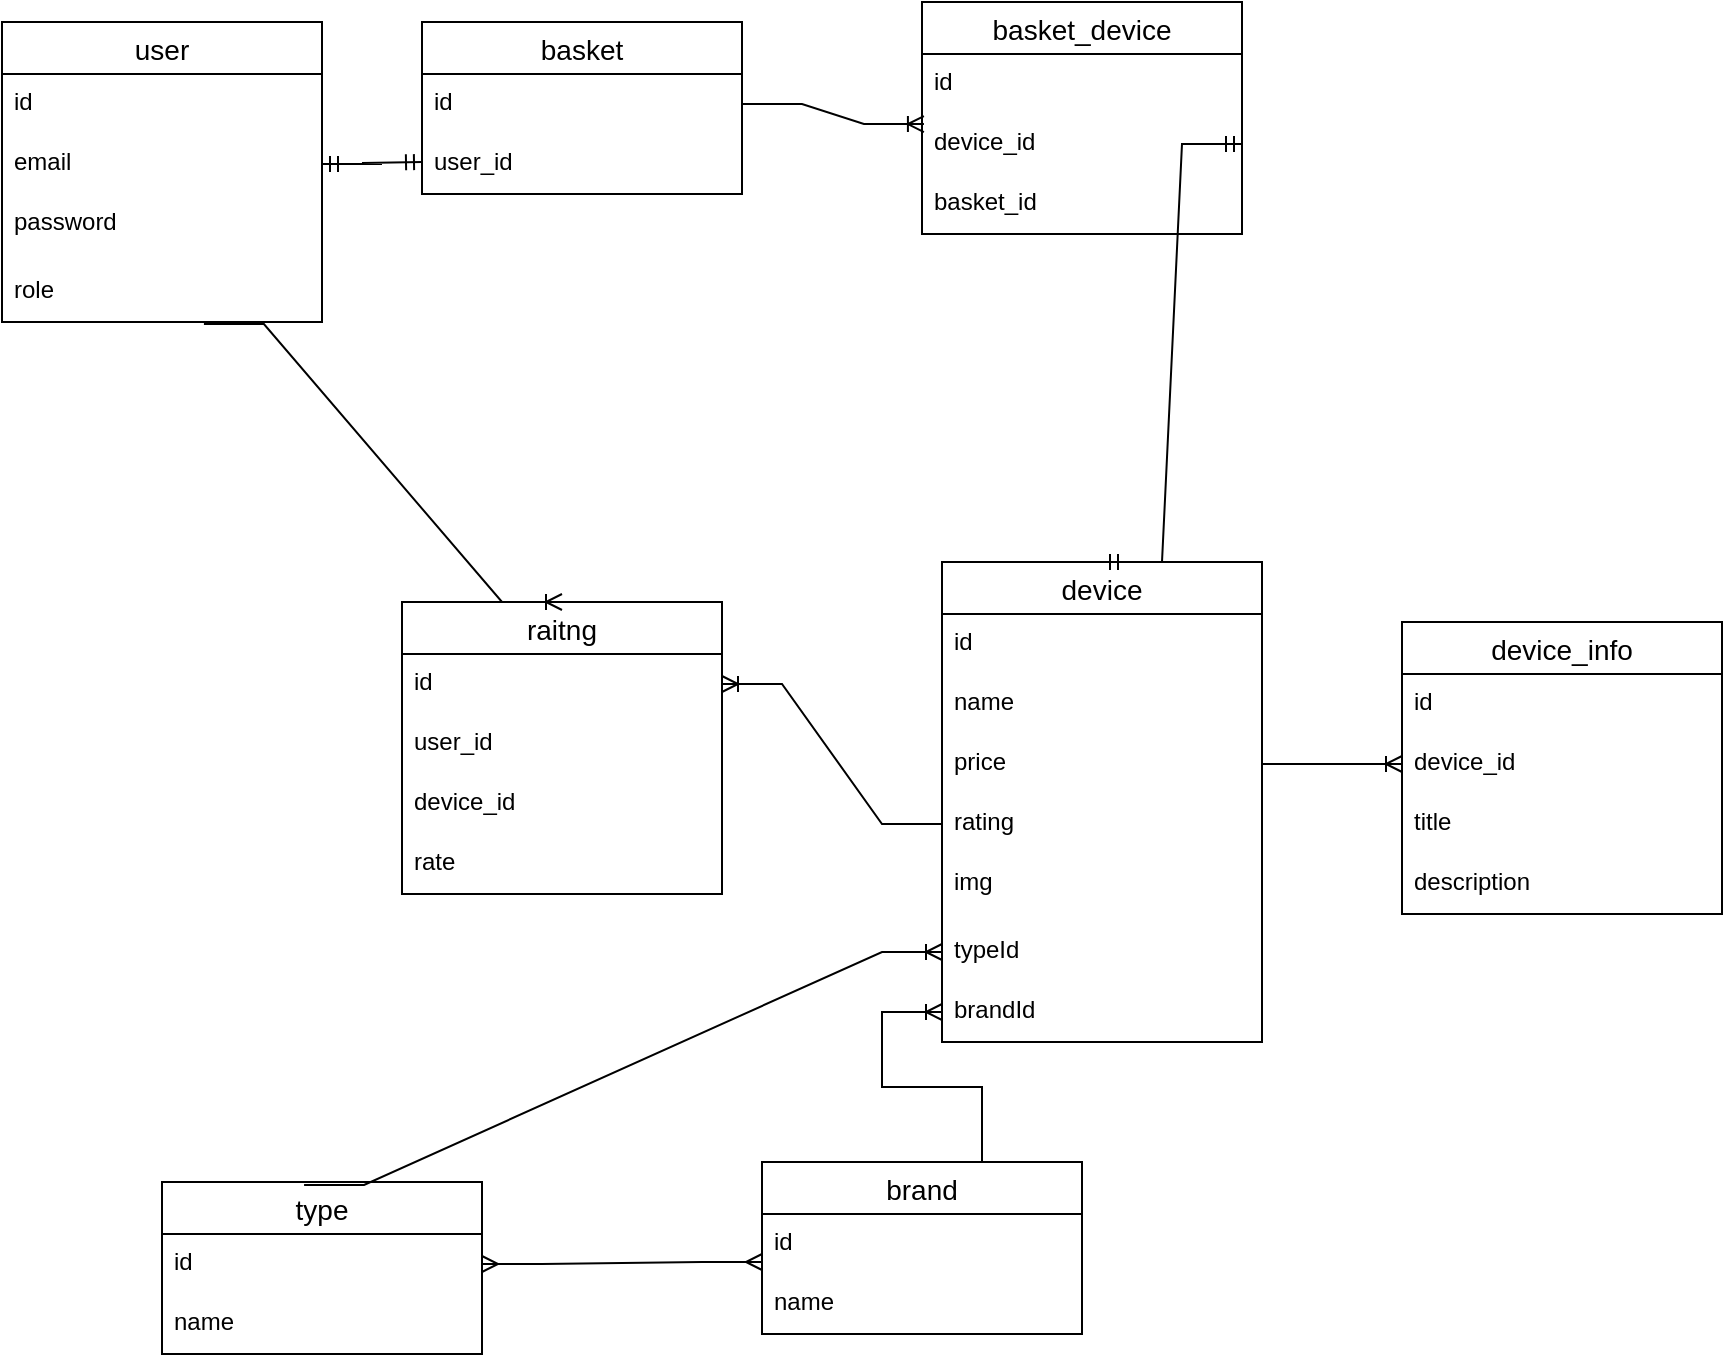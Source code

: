 <mxfile version="17.4.1" type="github">
  <diagram id="kRTFPVoint1_eMQ-8caV" name="Page-1">
    <mxGraphModel dx="1422" dy="780" grid="1" gridSize="10" guides="1" tooltips="1" connect="1" arrows="1" fold="1" page="1" pageScale="1" pageWidth="827" pageHeight="1169" math="0" shadow="0">
      <root>
        <mxCell id="0" />
        <mxCell id="1" parent="0" />
        <mxCell id="THQVeexKk8vaG9Q6y9Im-1" value="user" style="swimlane;fontStyle=0;childLayout=stackLayout;horizontal=1;startSize=26;horizontalStack=0;resizeParent=1;resizeParentMax=0;resizeLast=0;collapsible=1;marginBottom=0;align=center;fontSize=14;" vertex="1" parent="1">
          <mxGeometry x="10" y="10" width="160" height="150" as="geometry" />
        </mxCell>
        <mxCell id="THQVeexKk8vaG9Q6y9Im-2" value="id    " style="text;strokeColor=none;fillColor=none;spacingLeft=4;spacingRight=4;overflow=hidden;rotatable=0;points=[[0,0.5],[1,0.5]];portConstraint=eastwest;fontSize=12;" vertex="1" parent="THQVeexKk8vaG9Q6y9Im-1">
          <mxGeometry y="26" width="160" height="30" as="geometry" />
        </mxCell>
        <mxCell id="THQVeexKk8vaG9Q6y9Im-3" value="email    " style="text;strokeColor=none;fillColor=none;spacingLeft=4;spacingRight=4;overflow=hidden;rotatable=0;points=[[0,0.5],[1,0.5]];portConstraint=eastwest;fontSize=12;" vertex="1" parent="THQVeexKk8vaG9Q6y9Im-1">
          <mxGeometry y="56" width="160" height="30" as="geometry" />
        </mxCell>
        <mxCell id="THQVeexKk8vaG9Q6y9Im-4" value="password" style="text;strokeColor=none;fillColor=none;spacingLeft=4;spacingRight=4;overflow=hidden;rotatable=0;points=[[0,0.5],[1,0.5]];portConstraint=eastwest;fontSize=12;" vertex="1" parent="THQVeexKk8vaG9Q6y9Im-1">
          <mxGeometry y="86" width="160" height="34" as="geometry" />
        </mxCell>
        <mxCell id="THQVeexKk8vaG9Q6y9Im-6" value="role" style="text;strokeColor=none;fillColor=none;spacingLeft=4;spacingRight=4;overflow=hidden;rotatable=0;points=[[0,0.5],[1,0.5]];portConstraint=eastwest;fontSize=12;" vertex="1" parent="THQVeexKk8vaG9Q6y9Im-1">
          <mxGeometry y="120" width="160" height="30" as="geometry" />
        </mxCell>
        <mxCell id="THQVeexKk8vaG9Q6y9Im-7" value="basket" style="swimlane;fontStyle=0;childLayout=stackLayout;horizontal=1;startSize=26;horizontalStack=0;resizeParent=1;resizeParentMax=0;resizeLast=0;collapsible=1;marginBottom=0;align=center;fontSize=14;" vertex="1" parent="1">
          <mxGeometry x="220" y="10" width="160" height="86" as="geometry" />
        </mxCell>
        <mxCell id="THQVeexKk8vaG9Q6y9Im-8" value="id    " style="text;strokeColor=none;fillColor=none;spacingLeft=4;spacingRight=4;overflow=hidden;rotatable=0;points=[[0,0.5],[1,0.5]];portConstraint=eastwest;fontSize=12;" vertex="1" parent="THQVeexKk8vaG9Q6y9Im-7">
          <mxGeometry y="26" width="160" height="30" as="geometry" />
        </mxCell>
        <mxCell id="THQVeexKk8vaG9Q6y9Im-12" value="" style="edgeStyle=entityRelationEdgeStyle;fontSize=12;html=1;endArrow=ERmandOne;startArrow=ERmandOne;rounded=0;exitX=1;exitY=0.5;exitDx=0;exitDy=0;" edge="1" parent="THQVeexKk8vaG9Q6y9Im-7" source="THQVeexKk8vaG9Q6y9Im-3">
          <mxGeometry width="100" height="100" relative="1" as="geometry">
            <mxPoint x="-110" y="18" as="sourcePoint" />
            <mxPoint y="70" as="targetPoint" />
          </mxGeometry>
        </mxCell>
        <mxCell id="THQVeexKk8vaG9Q6y9Im-9" value="user_id" style="text;strokeColor=none;fillColor=none;spacingLeft=4;spacingRight=4;overflow=hidden;rotatable=0;points=[[0,0.5],[1,0.5]];portConstraint=eastwest;fontSize=12;" vertex="1" parent="THQVeexKk8vaG9Q6y9Im-7">
          <mxGeometry y="56" width="160" height="30" as="geometry" />
        </mxCell>
        <mxCell id="THQVeexKk8vaG9Q6y9Im-13" value="device" style="swimlane;fontStyle=0;childLayout=stackLayout;horizontal=1;startSize=26;horizontalStack=0;resizeParent=1;resizeParentMax=0;resizeLast=0;collapsible=1;marginBottom=0;align=center;fontSize=14;" vertex="1" parent="1">
          <mxGeometry x="480" y="280" width="160" height="240" as="geometry" />
        </mxCell>
        <mxCell id="THQVeexKk8vaG9Q6y9Im-14" value="id&#xa;" style="text;strokeColor=none;fillColor=none;spacingLeft=4;spacingRight=4;overflow=hidden;rotatable=0;points=[[0,0.5],[1,0.5]];portConstraint=eastwest;fontSize=12;" vertex="1" parent="THQVeexKk8vaG9Q6y9Im-13">
          <mxGeometry y="26" width="160" height="30" as="geometry" />
        </mxCell>
        <mxCell id="THQVeexKk8vaG9Q6y9Im-15" value="name" style="text;strokeColor=none;fillColor=none;spacingLeft=4;spacingRight=4;overflow=hidden;rotatable=0;points=[[0,0.5],[1,0.5]];portConstraint=eastwest;fontSize=12;" vertex="1" parent="THQVeexKk8vaG9Q6y9Im-13">
          <mxGeometry y="56" width="160" height="30" as="geometry" />
        </mxCell>
        <mxCell id="THQVeexKk8vaG9Q6y9Im-18" value="price" style="text;strokeColor=none;fillColor=none;spacingLeft=4;spacingRight=4;overflow=hidden;rotatable=0;points=[[0,0.5],[1,0.5]];portConstraint=eastwest;fontSize=12;" vertex="1" parent="THQVeexKk8vaG9Q6y9Im-13">
          <mxGeometry y="86" width="160" height="30" as="geometry" />
        </mxCell>
        <mxCell id="THQVeexKk8vaG9Q6y9Im-17" value="rating" style="text;strokeColor=none;fillColor=none;spacingLeft=4;spacingRight=4;overflow=hidden;rotatable=0;points=[[0,0.5],[1,0.5]];portConstraint=eastwest;fontSize=12;" vertex="1" parent="THQVeexKk8vaG9Q6y9Im-13">
          <mxGeometry y="116" width="160" height="30" as="geometry" />
        </mxCell>
        <mxCell id="THQVeexKk8vaG9Q6y9Im-16" value="img" style="text;strokeColor=none;fillColor=none;spacingLeft=4;spacingRight=4;overflow=hidden;rotatable=0;points=[[0,0.5],[1,0.5]];portConstraint=eastwest;fontSize=12;" vertex="1" parent="THQVeexKk8vaG9Q6y9Im-13">
          <mxGeometry y="146" width="160" height="34" as="geometry" />
        </mxCell>
        <mxCell id="THQVeexKk8vaG9Q6y9Im-20" value="typeId    " style="text;strokeColor=none;fillColor=none;spacingLeft=4;spacingRight=4;overflow=hidden;rotatable=0;points=[[0,0.5],[1,0.5]];portConstraint=eastwest;fontSize=12;" vertex="1" parent="THQVeexKk8vaG9Q6y9Im-13">
          <mxGeometry y="180" width="160" height="30" as="geometry" />
        </mxCell>
        <mxCell id="THQVeexKk8vaG9Q6y9Im-19" value="brandId" style="text;strokeColor=none;fillColor=none;spacingLeft=4;spacingRight=4;overflow=hidden;rotatable=0;points=[[0,0.5],[1,0.5]];portConstraint=eastwest;fontSize=12;" vertex="1" parent="THQVeexKk8vaG9Q6y9Im-13">
          <mxGeometry y="210" width="160" height="30" as="geometry" />
        </mxCell>
        <mxCell id="THQVeexKk8vaG9Q6y9Im-21" value="type" style="swimlane;fontStyle=0;childLayout=stackLayout;horizontal=1;startSize=26;horizontalStack=0;resizeParent=1;resizeParentMax=0;resizeLast=0;collapsible=1;marginBottom=0;align=center;fontSize=14;" vertex="1" parent="1">
          <mxGeometry x="90" y="590" width="160" height="86" as="geometry" />
        </mxCell>
        <mxCell id="THQVeexKk8vaG9Q6y9Im-22" value="id" style="text;strokeColor=none;fillColor=none;spacingLeft=4;spacingRight=4;overflow=hidden;rotatable=0;points=[[0,0.5],[1,0.5]];portConstraint=eastwest;fontSize=12;" vertex="1" parent="THQVeexKk8vaG9Q6y9Im-21">
          <mxGeometry y="26" width="160" height="30" as="geometry" />
        </mxCell>
        <mxCell id="THQVeexKk8vaG9Q6y9Im-23" value="name" style="text;strokeColor=none;fillColor=none;spacingLeft=4;spacingRight=4;overflow=hidden;rotatable=0;points=[[0,0.5],[1,0.5]];portConstraint=eastwest;fontSize=12;" vertex="1" parent="THQVeexKk8vaG9Q6y9Im-21">
          <mxGeometry y="56" width="160" height="30" as="geometry" />
        </mxCell>
        <mxCell id="THQVeexKk8vaG9Q6y9Im-25" value="brand" style="swimlane;fontStyle=0;childLayout=stackLayout;horizontal=1;startSize=26;horizontalStack=0;resizeParent=1;resizeParentMax=0;resizeLast=0;collapsible=1;marginBottom=0;align=center;fontSize=14;" vertex="1" parent="1">
          <mxGeometry x="390" y="580" width="160" height="86" as="geometry" />
        </mxCell>
        <mxCell id="THQVeexKk8vaG9Q6y9Im-26" value="id" style="text;strokeColor=none;fillColor=none;spacingLeft=4;spacingRight=4;overflow=hidden;rotatable=0;points=[[0,0.5],[1,0.5]];portConstraint=eastwest;fontSize=12;" vertex="1" parent="THQVeexKk8vaG9Q6y9Im-25">
          <mxGeometry y="26" width="160" height="30" as="geometry" />
        </mxCell>
        <mxCell id="THQVeexKk8vaG9Q6y9Im-27" value="name" style="text;strokeColor=none;fillColor=none;spacingLeft=4;spacingRight=4;overflow=hidden;rotatable=0;points=[[0,0.5],[1,0.5]];portConstraint=eastwest;fontSize=12;" vertex="1" parent="THQVeexKk8vaG9Q6y9Im-25">
          <mxGeometry y="56" width="160" height="30" as="geometry" />
        </mxCell>
        <mxCell id="THQVeexKk8vaG9Q6y9Im-31" value="" style="edgeStyle=entityRelationEdgeStyle;fontSize=12;html=1;endArrow=ERoneToMany;rounded=0;exitX=0.444;exitY=0.017;exitDx=0;exitDy=0;exitPerimeter=0;entryX=0;entryY=0.5;entryDx=0;entryDy=0;" edge="1" parent="1" source="THQVeexKk8vaG9Q6y9Im-21" target="THQVeexKk8vaG9Q6y9Im-20">
          <mxGeometry width="100" height="100" relative="1" as="geometry">
            <mxPoint x="360" y="450" as="sourcePoint" />
            <mxPoint x="460" y="350" as="targetPoint" />
          </mxGeometry>
        </mxCell>
        <mxCell id="THQVeexKk8vaG9Q6y9Im-33" value="" style="edgeStyle=entityRelationEdgeStyle;fontSize=12;html=1;endArrow=ERoneToMany;rounded=0;exitX=0.5;exitY=0;exitDx=0;exitDy=0;entryX=0;entryY=0.5;entryDx=0;entryDy=0;" edge="1" parent="1" source="THQVeexKk8vaG9Q6y9Im-25" target="THQVeexKk8vaG9Q6y9Im-19">
          <mxGeometry width="100" height="100" relative="1" as="geometry">
            <mxPoint x="360" y="450" as="sourcePoint" />
            <mxPoint x="460" y="350" as="targetPoint" />
          </mxGeometry>
        </mxCell>
        <mxCell id="THQVeexKk8vaG9Q6y9Im-34" value="" style="edgeStyle=entityRelationEdgeStyle;fontSize=12;html=1;endArrow=ERmany;startArrow=ERmany;rounded=0;exitX=1;exitY=0.5;exitDx=0;exitDy=0;" edge="1" parent="1" source="THQVeexKk8vaG9Q6y9Im-22">
          <mxGeometry width="100" height="100" relative="1" as="geometry">
            <mxPoint x="290" y="620" as="sourcePoint" />
            <mxPoint x="390" y="630" as="targetPoint" />
          </mxGeometry>
        </mxCell>
        <mxCell id="THQVeexKk8vaG9Q6y9Im-35" value="device_info" style="swimlane;fontStyle=0;childLayout=stackLayout;horizontal=1;startSize=26;horizontalStack=0;resizeParent=1;resizeParentMax=0;resizeLast=0;collapsible=1;marginBottom=0;align=center;fontSize=14;" vertex="1" parent="1">
          <mxGeometry x="710" y="310" width="160" height="146" as="geometry" />
        </mxCell>
        <mxCell id="THQVeexKk8vaG9Q6y9Im-36" value="id" style="text;strokeColor=none;fillColor=none;spacingLeft=4;spacingRight=4;overflow=hidden;rotatable=0;points=[[0,0.5],[1,0.5]];portConstraint=eastwest;fontSize=12;" vertex="1" parent="THQVeexKk8vaG9Q6y9Im-35">
          <mxGeometry y="26" width="160" height="30" as="geometry" />
        </mxCell>
        <mxCell id="THQVeexKk8vaG9Q6y9Im-37" value="device_id" style="text;strokeColor=none;fillColor=none;spacingLeft=4;spacingRight=4;overflow=hidden;rotatable=0;points=[[0,0.5],[1,0.5]];portConstraint=eastwest;fontSize=12;" vertex="1" parent="THQVeexKk8vaG9Q6y9Im-35">
          <mxGeometry y="56" width="160" height="30" as="geometry" />
        </mxCell>
        <mxCell id="THQVeexKk8vaG9Q6y9Im-39" value="title" style="text;strokeColor=none;fillColor=none;spacingLeft=4;spacingRight=4;overflow=hidden;rotatable=0;points=[[0,0.5],[1,0.5]];portConstraint=eastwest;fontSize=12;" vertex="1" parent="THQVeexKk8vaG9Q6y9Im-35">
          <mxGeometry y="86" width="160" height="30" as="geometry" />
        </mxCell>
        <mxCell id="THQVeexKk8vaG9Q6y9Im-38" value="description" style="text;strokeColor=none;fillColor=none;spacingLeft=4;spacingRight=4;overflow=hidden;rotatable=0;points=[[0,0.5],[1,0.5]];portConstraint=eastwest;fontSize=12;" vertex="1" parent="THQVeexKk8vaG9Q6y9Im-35">
          <mxGeometry y="116" width="160" height="30" as="geometry" />
        </mxCell>
        <mxCell id="THQVeexKk8vaG9Q6y9Im-40" value="basket_device" style="swimlane;fontStyle=0;childLayout=stackLayout;horizontal=1;startSize=26;horizontalStack=0;resizeParent=1;resizeParentMax=0;resizeLast=0;collapsible=1;marginBottom=0;align=center;fontSize=14;" vertex="1" parent="1">
          <mxGeometry x="470" width="160" height="116" as="geometry" />
        </mxCell>
        <mxCell id="THQVeexKk8vaG9Q6y9Im-41" value="id" style="text;strokeColor=none;fillColor=none;spacingLeft=4;spacingRight=4;overflow=hidden;rotatable=0;points=[[0,0.5],[1,0.5]];portConstraint=eastwest;fontSize=12;" vertex="1" parent="THQVeexKk8vaG9Q6y9Im-40">
          <mxGeometry y="26" width="160" height="30" as="geometry" />
        </mxCell>
        <mxCell id="THQVeexKk8vaG9Q6y9Im-42" value="device_id" style="text;strokeColor=none;fillColor=none;spacingLeft=4;spacingRight=4;overflow=hidden;rotatable=0;points=[[0,0.5],[1,0.5]];portConstraint=eastwest;fontSize=12;" vertex="1" parent="THQVeexKk8vaG9Q6y9Im-40">
          <mxGeometry y="56" width="160" height="30" as="geometry" />
        </mxCell>
        <mxCell id="THQVeexKk8vaG9Q6y9Im-43" value="basket_id&#xa;" style="text;strokeColor=none;fillColor=none;spacingLeft=4;spacingRight=4;overflow=hidden;rotatable=0;points=[[0,0.5],[1,0.5]];portConstraint=eastwest;fontSize=12;" vertex="1" parent="THQVeexKk8vaG9Q6y9Im-40">
          <mxGeometry y="86" width="160" height="30" as="geometry" />
        </mxCell>
        <mxCell id="THQVeexKk8vaG9Q6y9Im-44" value="" style="edgeStyle=entityRelationEdgeStyle;fontSize=12;html=1;endArrow=ERoneToMany;rounded=0;entryX=0.006;entryY=0.167;entryDx=0;entryDy=0;entryPerimeter=0;exitX=1;exitY=0.5;exitDx=0;exitDy=0;" edge="1" parent="1" source="THQVeexKk8vaG9Q6y9Im-8" target="THQVeexKk8vaG9Q6y9Im-42">
          <mxGeometry width="100" height="100" relative="1" as="geometry">
            <mxPoint x="360" y="300" as="sourcePoint" />
            <mxPoint x="460" y="200" as="targetPoint" />
          </mxGeometry>
        </mxCell>
        <mxCell id="THQVeexKk8vaG9Q6y9Im-45" value="" style="edgeStyle=entityRelationEdgeStyle;fontSize=12;html=1;endArrow=ERmandOne;startArrow=ERmandOne;rounded=0;entryX=1;entryY=0.5;entryDx=0;entryDy=0;exitX=0.5;exitY=0;exitDx=0;exitDy=0;" edge="1" parent="1" source="THQVeexKk8vaG9Q6y9Im-13" target="THQVeexKk8vaG9Q6y9Im-42">
          <mxGeometry width="100" height="100" relative="1" as="geometry">
            <mxPoint x="360" y="300" as="sourcePoint" />
            <mxPoint x="460" y="200" as="targetPoint" />
          </mxGeometry>
        </mxCell>
        <mxCell id="THQVeexKk8vaG9Q6y9Im-46" value="" style="edgeStyle=entityRelationEdgeStyle;fontSize=12;html=1;endArrow=ERoneToMany;rounded=0;exitX=1;exitY=0.5;exitDx=0;exitDy=0;entryX=0;entryY=0.5;entryDx=0;entryDy=0;" edge="1" parent="1" source="THQVeexKk8vaG9Q6y9Im-18" target="THQVeexKk8vaG9Q6y9Im-37">
          <mxGeometry width="100" height="100" relative="1" as="geometry">
            <mxPoint x="360" y="300" as="sourcePoint" />
            <mxPoint x="460" y="200" as="targetPoint" />
          </mxGeometry>
        </mxCell>
        <mxCell id="THQVeexKk8vaG9Q6y9Im-47" value="raitng" style="swimlane;fontStyle=0;childLayout=stackLayout;horizontal=1;startSize=26;horizontalStack=0;resizeParent=1;resizeParentMax=0;resizeLast=0;collapsible=1;marginBottom=0;align=center;fontSize=14;" vertex="1" parent="1">
          <mxGeometry x="210" y="300" width="160" height="146" as="geometry" />
        </mxCell>
        <mxCell id="THQVeexKk8vaG9Q6y9Im-48" value="id" style="text;strokeColor=none;fillColor=none;spacingLeft=4;spacingRight=4;overflow=hidden;rotatable=0;points=[[0,0.5],[1,0.5]];portConstraint=eastwest;fontSize=12;" vertex="1" parent="THQVeexKk8vaG9Q6y9Im-47">
          <mxGeometry y="26" width="160" height="30" as="geometry" />
        </mxCell>
        <mxCell id="THQVeexKk8vaG9Q6y9Im-49" value="user_id    " style="text;strokeColor=none;fillColor=none;spacingLeft=4;spacingRight=4;overflow=hidden;rotatable=0;points=[[0,0.5],[1,0.5]];portConstraint=eastwest;fontSize=12;" vertex="1" parent="THQVeexKk8vaG9Q6y9Im-47">
          <mxGeometry y="56" width="160" height="30" as="geometry" />
        </mxCell>
        <mxCell id="THQVeexKk8vaG9Q6y9Im-51" value="device_id" style="text;strokeColor=none;fillColor=none;spacingLeft=4;spacingRight=4;overflow=hidden;rotatable=0;points=[[0,0.5],[1,0.5]];portConstraint=eastwest;fontSize=12;" vertex="1" parent="THQVeexKk8vaG9Q6y9Im-47">
          <mxGeometry y="86" width="160" height="30" as="geometry" />
        </mxCell>
        <mxCell id="THQVeexKk8vaG9Q6y9Im-50" value="rate" style="text;strokeColor=none;fillColor=none;spacingLeft=4;spacingRight=4;overflow=hidden;rotatable=0;points=[[0,0.5],[1,0.5]];portConstraint=eastwest;fontSize=12;" vertex="1" parent="THQVeexKk8vaG9Q6y9Im-47">
          <mxGeometry y="116" width="160" height="30" as="geometry" />
        </mxCell>
        <mxCell id="THQVeexKk8vaG9Q6y9Im-52" value="" style="edgeStyle=entityRelationEdgeStyle;fontSize=12;html=1;endArrow=ERoneToMany;rounded=0;exitX=0.631;exitY=1.033;exitDx=0;exitDy=0;exitPerimeter=0;entryX=0.5;entryY=0;entryDx=0;entryDy=0;" edge="1" parent="1" source="THQVeexKk8vaG9Q6y9Im-6" target="THQVeexKk8vaG9Q6y9Im-47">
          <mxGeometry width="100" height="100" relative="1" as="geometry">
            <mxPoint x="360" y="300" as="sourcePoint" />
            <mxPoint x="460" y="200" as="targetPoint" />
          </mxGeometry>
        </mxCell>
        <mxCell id="THQVeexKk8vaG9Q6y9Im-53" value="" style="edgeStyle=entityRelationEdgeStyle;fontSize=12;html=1;endArrow=ERoneToMany;rounded=0;entryX=1;entryY=0.5;entryDx=0;entryDy=0;exitX=0;exitY=0.5;exitDx=0;exitDy=0;" edge="1" parent="1" source="THQVeexKk8vaG9Q6y9Im-17" target="THQVeexKk8vaG9Q6y9Im-48">
          <mxGeometry width="100" height="100" relative="1" as="geometry">
            <mxPoint x="360" y="300" as="sourcePoint" />
            <mxPoint x="460" y="200" as="targetPoint" />
          </mxGeometry>
        </mxCell>
      </root>
    </mxGraphModel>
  </diagram>
</mxfile>
